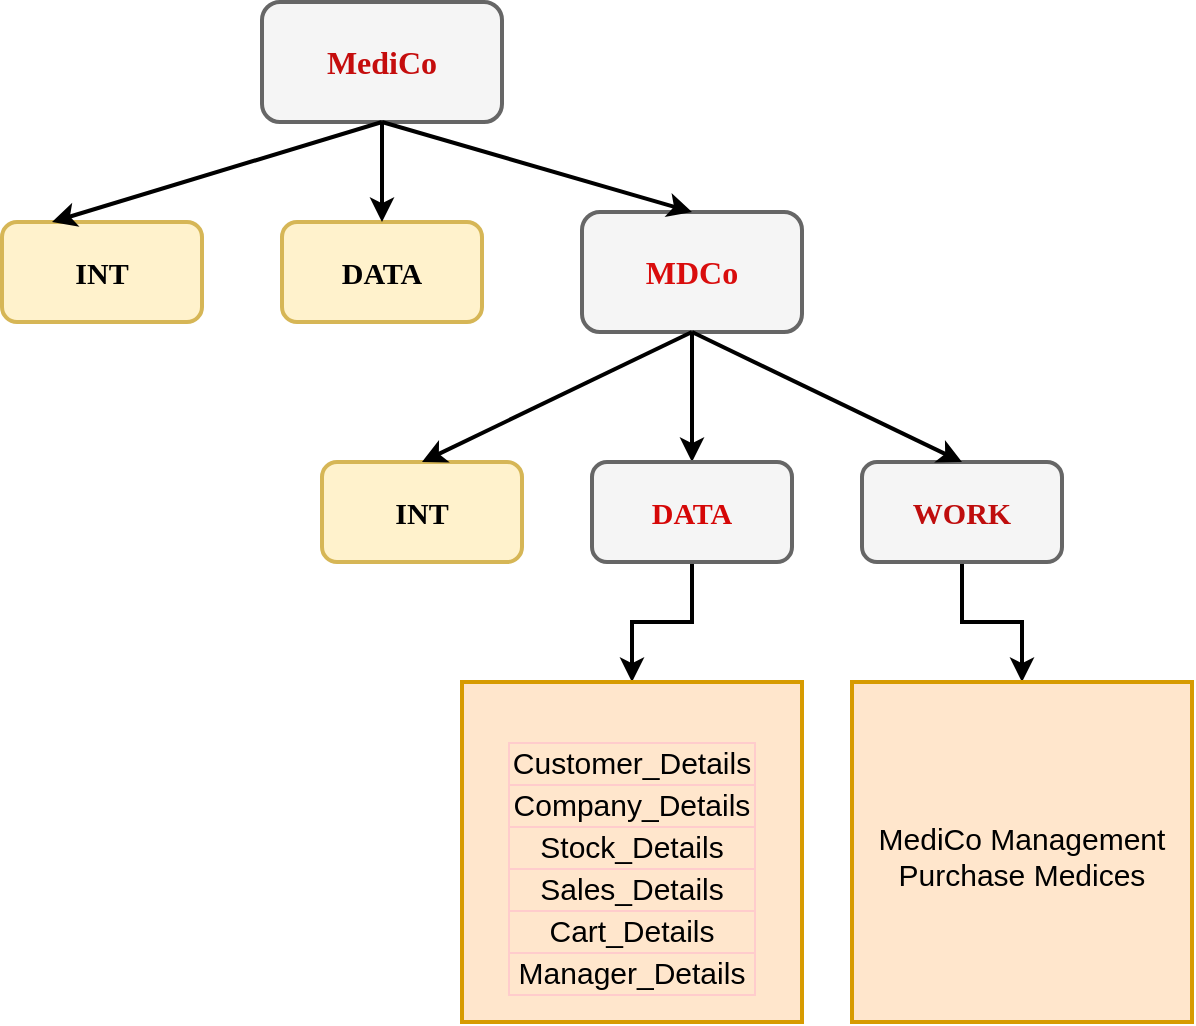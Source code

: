 <mxfile version="23.1.5" type="github">
  <diagram name="Page-1" id="4917EkgihMTg3EP5hPOT">
    <mxGraphModel dx="1050" dy="522" grid="0" gridSize="10" guides="1" tooltips="1" connect="1" arrows="1" fold="1" page="1" pageScale="1" pageWidth="850" pageHeight="1100" math="0" shadow="0">
      <root>
        <mxCell id="0" />
        <mxCell id="1" parent="0" />
        <mxCell id="70VL_l66NiUJdcgcg8E1-1" value="&lt;font size=&quot;1&quot; color=&quot;#c50d0d&quot; style=&quot;&quot; face=&quot;Verdana&quot;&gt;&lt;b style=&quot;font-size: 16px;&quot;&gt;MediCo&lt;/b&gt;&lt;/font&gt;" style="rounded=1;whiteSpace=wrap;html=1;hachureGap=4;strokeWidth=2;fillColor=#f5f5f5;fontColor=#333333;strokeColor=#666666;" vertex="1" parent="1">
          <mxGeometry x="190" y="90" width="120" height="60" as="geometry" />
        </mxCell>
        <mxCell id="70VL_l66NiUJdcgcg8E1-2" value="&lt;font size=&quot;1&quot; face=&quot;Verdana&quot; style=&quot;&quot;&gt;&lt;b style=&quot;font-size: 15px;&quot;&gt;INT&lt;/b&gt;&lt;/font&gt;" style="rounded=1;whiteSpace=wrap;html=1;hachureGap=4;strokeWidth=2;fillColor=#fff2cc;strokeColor=#d6b656;" vertex="1" parent="1">
          <mxGeometry x="60" y="200" width="100" height="50" as="geometry" />
        </mxCell>
        <mxCell id="70VL_l66NiUJdcgcg8E1-4" value="" style="endArrow=classic;html=1;rounded=0;hachureGap=4;exitX=0.5;exitY=1;exitDx=0;exitDy=0;entryX=0.25;entryY=0;entryDx=0;entryDy=0;strokeWidth=2;endFill=1;" edge="1" parent="1" source="70VL_l66NiUJdcgcg8E1-1" target="70VL_l66NiUJdcgcg8E1-2">
          <mxGeometry width="50" height="50" relative="1" as="geometry">
            <mxPoint x="200" y="320" as="sourcePoint" />
            <mxPoint x="250" y="270" as="targetPoint" />
          </mxGeometry>
        </mxCell>
        <mxCell id="70VL_l66NiUJdcgcg8E1-6" value="&lt;font size=&quot;1&quot; face=&quot;Verdana&quot;&gt;&lt;b style=&quot;font-size: 15px;&quot;&gt;DATA&lt;/b&gt;&lt;/font&gt;" style="rounded=1;whiteSpace=wrap;html=1;hachureGap=4;strokeWidth=2;fillColor=#fff2cc;strokeColor=#d6b656;" vertex="1" parent="1">
          <mxGeometry x="200" y="200" width="100" height="50" as="geometry" />
        </mxCell>
        <mxCell id="70VL_l66NiUJdcgcg8E1-16" value="" style="edgeStyle=orthogonalEdgeStyle;rounded=0;hachureGap=4;orthogonalLoop=1;jettySize=auto;html=1;endArrow=classic;endFill=1;strokeWidth=2;" edge="1" parent="1" source="70VL_l66NiUJdcgcg8E1-7" target="70VL_l66NiUJdcgcg8E1-12">
          <mxGeometry relative="1" as="geometry" />
        </mxCell>
        <mxCell id="70VL_l66NiUJdcgcg8E1-7" value="&lt;font color=&quot;#d90d0d&quot; face=&quot;Verdana&quot;&gt;&lt;span style=&quot;font-size: 16px;&quot;&gt;&lt;b&gt;MDCo&lt;/b&gt;&lt;/span&gt;&lt;/font&gt;" style="rounded=1;whiteSpace=wrap;html=1;hachureGap=4;strokeWidth=2;fillColor=#f5f5f5;fontColor=#333333;strokeColor=#666666;" vertex="1" parent="1">
          <mxGeometry x="350" y="195" width="110" height="60" as="geometry" />
        </mxCell>
        <mxCell id="70VL_l66NiUJdcgcg8E1-8" value="" style="endArrow=classic;html=1;rounded=0;hachureGap=4;exitX=0.5;exitY=1;exitDx=0;exitDy=0;entryX=0.5;entryY=0;entryDx=0;entryDy=0;strokeWidth=2;endFill=1;" edge="1" parent="1" source="70VL_l66NiUJdcgcg8E1-1" target="70VL_l66NiUJdcgcg8E1-6">
          <mxGeometry width="50" height="50" relative="1" as="geometry">
            <mxPoint x="210" y="390" as="sourcePoint" />
            <mxPoint x="240" y="320" as="targetPoint" />
          </mxGeometry>
        </mxCell>
        <mxCell id="70VL_l66NiUJdcgcg8E1-9" value="" style="endArrow=classic;html=1;rounded=0;hachureGap=4;exitX=0.5;exitY=1;exitDx=0;exitDy=0;entryX=0.5;entryY=0;entryDx=0;entryDy=0;strokeWidth=2;endFill=1;" edge="1" parent="1" source="70VL_l66NiUJdcgcg8E1-1" target="70VL_l66NiUJdcgcg8E1-7">
          <mxGeometry width="50" height="50" relative="1" as="geometry">
            <mxPoint x="350" y="370" as="sourcePoint" />
            <mxPoint x="400" y="320" as="targetPoint" />
          </mxGeometry>
        </mxCell>
        <mxCell id="70VL_l66NiUJdcgcg8E1-10" value="&lt;font size=&quot;1&quot; face=&quot;Verdana&quot; style=&quot;&quot;&gt;&lt;b style=&quot;font-size: 15px;&quot;&gt;INT&lt;/b&gt;&lt;/font&gt;" style="rounded=1;whiteSpace=wrap;html=1;hachureGap=4;strokeWidth=2;fillColor=#fff2cc;strokeColor=#d6b656;" vertex="1" parent="1">
          <mxGeometry x="220" y="320" width="100" height="50" as="geometry" />
        </mxCell>
        <mxCell id="70VL_l66NiUJdcgcg8E1-23" value="" style="edgeStyle=orthogonalEdgeStyle;rounded=0;hachureGap=4;orthogonalLoop=1;jettySize=auto;html=1;strokeWidth=2;endArrow=classic;endFill=1;" edge="1" parent="1" source="70VL_l66NiUJdcgcg8E1-12" target="70VL_l66NiUJdcgcg8E1-22">
          <mxGeometry relative="1" as="geometry" />
        </mxCell>
        <mxCell id="70VL_l66NiUJdcgcg8E1-12" value="&lt;font size=&quot;1&quot; color=&quot;#d50707&quot; face=&quot;Verdana&quot;&gt;&lt;b style=&quot;font-size: 15px;&quot;&gt;DATA&lt;/b&gt;&lt;/font&gt;" style="rounded=1;whiteSpace=wrap;html=1;hachureGap=4;strokeWidth=2;fillColor=#f5f5f5;fontColor=#333333;strokeColor=#666666;" vertex="1" parent="1">
          <mxGeometry x="355" y="320" width="100" height="50" as="geometry" />
        </mxCell>
        <mxCell id="70VL_l66NiUJdcgcg8E1-25" value="" style="edgeStyle=orthogonalEdgeStyle;rounded=0;hachureGap=4;orthogonalLoop=1;jettySize=auto;html=1;strokeWidth=2;endArrow=classic;endFill=1;" edge="1" parent="1" source="70VL_l66NiUJdcgcg8E1-13" target="70VL_l66NiUJdcgcg8E1-24">
          <mxGeometry relative="1" as="geometry" />
        </mxCell>
        <mxCell id="70VL_l66NiUJdcgcg8E1-13" value="&lt;font size=&quot;1&quot; color=&quot;#bf0d0d&quot; face=&quot;Verdana&quot;&gt;&lt;b style=&quot;font-size: 15px;&quot;&gt;WORK&lt;/b&gt;&lt;/font&gt;" style="rounded=1;whiteSpace=wrap;html=1;hachureGap=4;strokeWidth=2;fillColor=#f5f5f5;fontColor=#333333;strokeColor=#666666;" vertex="1" parent="1">
          <mxGeometry x="490" y="320" width="100" height="50" as="geometry" />
        </mxCell>
        <mxCell id="70VL_l66NiUJdcgcg8E1-17" value="" style="endArrow=classic;html=1;rounded=0;hachureGap=4;exitX=0.5;exitY=1;exitDx=0;exitDy=0;entryX=0.5;entryY=0;entryDx=0;entryDy=0;strokeWidth=2;endFill=1;" edge="1" parent="1" source="70VL_l66NiUJdcgcg8E1-7" target="70VL_l66NiUJdcgcg8E1-10">
          <mxGeometry width="50" height="50" relative="1" as="geometry">
            <mxPoint x="300" y="370" as="sourcePoint" />
            <mxPoint x="350" y="320" as="targetPoint" />
          </mxGeometry>
        </mxCell>
        <mxCell id="70VL_l66NiUJdcgcg8E1-18" value="" style="endArrow=classic;html=1;rounded=0;hachureGap=4;exitX=0.5;exitY=1;exitDx=0;exitDy=0;entryX=0.5;entryY=0;entryDx=0;entryDy=0;endFill=1;strokeWidth=2;" edge="1" parent="1" source="70VL_l66NiUJdcgcg8E1-7" target="70VL_l66NiUJdcgcg8E1-13">
          <mxGeometry width="50" height="50" relative="1" as="geometry">
            <mxPoint x="300" y="370" as="sourcePoint" />
            <mxPoint x="350" y="320" as="targetPoint" />
          </mxGeometry>
        </mxCell>
        <mxCell id="70VL_l66NiUJdcgcg8E1-22" value="&lt;p style=&quot;line-height: 0%; font-size: 15px;&quot;&gt;&lt;/p&gt;&lt;table align=&quot;right&quot; style=&quot;border: 1px solid rgb(255, 204, 204); border-collapse: collapse; font-size: 15px;&quot; border=&quot;1&quot;&gt;&lt;tbody&gt;&lt;tr&gt;&lt;td&gt;&lt;font style=&quot;font-size: 15px;&quot;&gt;Customer_Details&lt;/font&gt;&lt;/td&gt;&lt;/tr&gt;&lt;tr&gt;&lt;td&gt;&lt;font style=&quot;font-size: 15px;&quot;&gt;Company_Details&lt;/font&gt;&lt;/td&gt;&lt;/tr&gt;&lt;tr&gt;&lt;td&gt;&lt;font style=&quot;font-size: 15px;&quot;&gt;Stock_Details&lt;/font&gt;&lt;/td&gt;&lt;/tr&gt;&lt;tr&gt;&lt;td&gt;&lt;font style=&quot;font-size: 15px;&quot;&gt;Sales_Details&lt;/font&gt;&lt;/td&gt;&lt;/tr&gt;&lt;tr&gt;&lt;td&gt;&lt;font style=&quot;font-size: 15px;&quot;&gt;Cart_Details&lt;/font&gt;&lt;/td&gt;&lt;/tr&gt;&lt;tr&gt;&lt;td&gt;&lt;font style=&quot;font-size: 15px;&quot;&gt;Manager_Details&lt;/font&gt;&lt;/td&gt;&lt;/tr&gt;&lt;/tbody&gt;&lt;/table&gt;&lt;p style=&quot;font-size: 15px;&quot;&gt;&lt;/p&gt;" style="whiteSpace=wrap;html=1;aspect=fixed;hachureGap=4;strokeWidth=2;fillColor=#ffe6cc;strokeColor=#d79b00;" vertex="1" parent="1">
          <mxGeometry x="290" y="430" width="170" height="170" as="geometry" />
        </mxCell>
        <mxCell id="70VL_l66NiUJdcgcg8E1-24" value="&lt;p style=&quot;line-height: 130%; font-size: 16px;&quot;&gt;&lt;/p&gt;&lt;font style=&quot;font-size: 15px;&quot;&gt;MediCo Management&lt;br&gt;Purchase Medices&lt;/font&gt;&lt;br&gt;&lt;p&gt;&lt;/p&gt;" style="whiteSpace=wrap;html=1;aspect=fixed;hachureGap=4;strokeWidth=2;fillColor=#ffe6cc;strokeColor=#d79b00;" vertex="1" parent="1">
          <mxGeometry x="485" y="430" width="170" height="170" as="geometry" />
        </mxCell>
      </root>
    </mxGraphModel>
  </diagram>
</mxfile>

